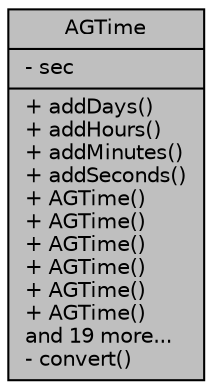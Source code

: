 digraph "AGTime"
{
  edge [fontname="Helvetica",fontsize="10",labelfontname="Helvetica",labelfontsize="10"];
  node [fontname="Helvetica",fontsize="10",shape=record];
  Node1 [label="{AGTime\n|- sec\l|+ addDays()\l+ addHours()\l+ addMinutes()\l+ addSeconds()\l+ AGTime()\l+ AGTime()\l+ AGTime()\l+ AGTime()\l+ AGTime()\l+ AGTime()\land 19 more...\l- convert()\l}",height=0.2,width=0.4,color="black", fillcolor="grey75", style="filled", fontcolor="black"];
}
